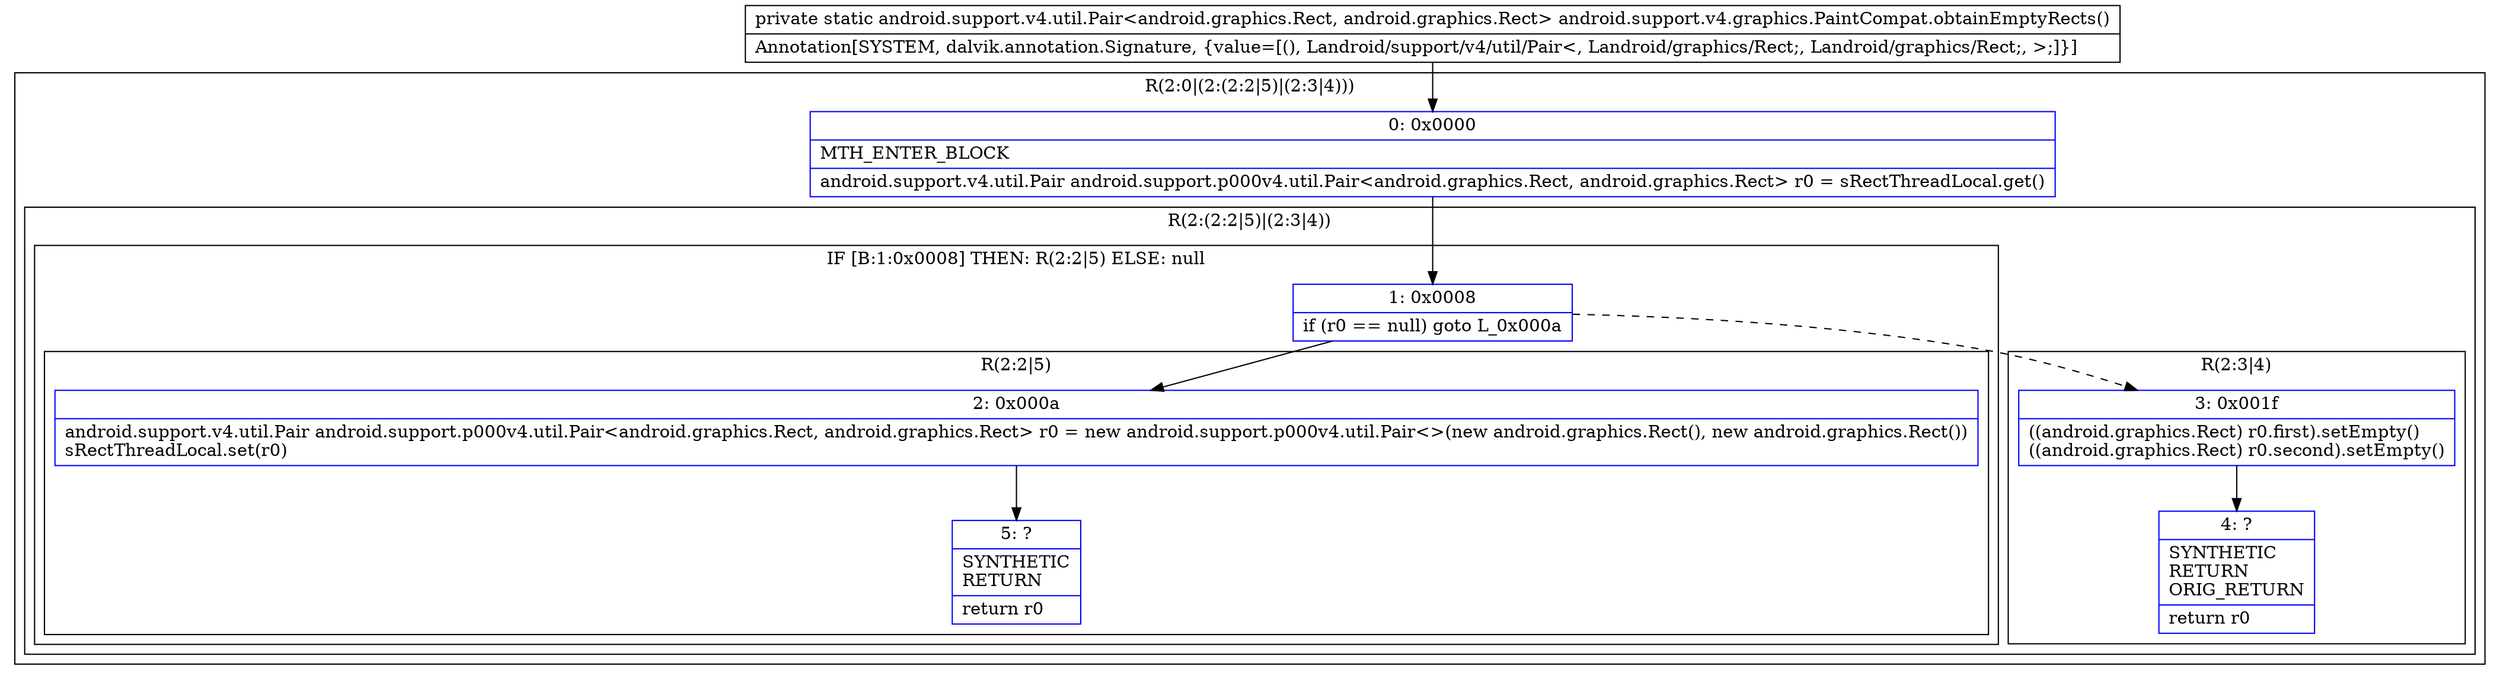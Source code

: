 digraph "CFG forandroid.support.v4.graphics.PaintCompat.obtainEmptyRects()Landroid\/support\/v4\/util\/Pair;" {
subgraph cluster_Region_1874912748 {
label = "R(2:0|(2:(2:2|5)|(2:3|4)))";
node [shape=record,color=blue];
Node_0 [shape=record,label="{0\:\ 0x0000|MTH_ENTER_BLOCK\l|android.support.v4.util.Pair android.support.p000v4.util.Pair\<android.graphics.Rect, android.graphics.Rect\> r0 = sRectThreadLocal.get()\l}"];
subgraph cluster_Region_708398766 {
label = "R(2:(2:2|5)|(2:3|4))";
node [shape=record,color=blue];
subgraph cluster_IfRegion_544401658 {
label = "IF [B:1:0x0008] THEN: R(2:2|5) ELSE: null";
node [shape=record,color=blue];
Node_1 [shape=record,label="{1\:\ 0x0008|if (r0 == null) goto L_0x000a\l}"];
subgraph cluster_Region_1006941578 {
label = "R(2:2|5)";
node [shape=record,color=blue];
Node_2 [shape=record,label="{2\:\ 0x000a|android.support.v4.util.Pair android.support.p000v4.util.Pair\<android.graphics.Rect, android.graphics.Rect\> r0 = new android.support.p000v4.util.Pair\<\>(new android.graphics.Rect(), new android.graphics.Rect())\lsRectThreadLocal.set(r0)\l}"];
Node_5 [shape=record,label="{5\:\ ?|SYNTHETIC\lRETURN\l|return r0\l}"];
}
}
subgraph cluster_Region_859332140 {
label = "R(2:3|4)";
node [shape=record,color=blue];
Node_3 [shape=record,label="{3\:\ 0x001f|((android.graphics.Rect) r0.first).setEmpty()\l((android.graphics.Rect) r0.second).setEmpty()\l}"];
Node_4 [shape=record,label="{4\:\ ?|SYNTHETIC\lRETURN\lORIG_RETURN\l|return r0\l}"];
}
}
}
MethodNode[shape=record,label="{private static android.support.v4.util.Pair\<android.graphics.Rect, android.graphics.Rect\> android.support.v4.graphics.PaintCompat.obtainEmptyRects()  | Annotation[SYSTEM, dalvik.annotation.Signature, \{value=[(), Landroid\/support\/v4\/util\/Pair\<, Landroid\/graphics\/Rect;, Landroid\/graphics\/Rect;, \>;]\}]\l}"];
MethodNode -> Node_0;
Node_0 -> Node_1;
Node_1 -> Node_2;
Node_1 -> Node_3[style=dashed];
Node_2 -> Node_5;
Node_3 -> Node_4;
}

